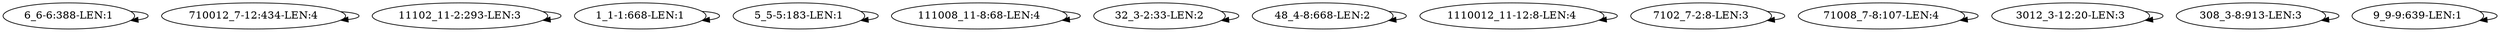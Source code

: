 digraph G {
    "6_6-6:388-LEN:1" -> "6_6-6:388-LEN:1";
    "710012_7-12:434-LEN:4" -> "710012_7-12:434-LEN:4";
    "11102_11-2:293-LEN:3" -> "11102_11-2:293-LEN:3";
    "1_1-1:668-LEN:1" -> "1_1-1:668-LEN:1";
    "5_5-5:183-LEN:1" -> "5_5-5:183-LEN:1";
    "111008_11-8:68-LEN:4" -> "111008_11-8:68-LEN:4";
    "32_3-2:33-LEN:2" -> "32_3-2:33-LEN:2";
    "48_4-8:668-LEN:2" -> "48_4-8:668-LEN:2";
    "1110012_11-12:8-LEN:4" -> "1110012_11-12:8-LEN:4";
    "7102_7-2:8-LEN:3" -> "7102_7-2:8-LEN:3";
    "71008_7-8:107-LEN:4" -> "71008_7-8:107-LEN:4";
    "3012_3-12:20-LEN:3" -> "3012_3-12:20-LEN:3";
    "308_3-8:913-LEN:3" -> "308_3-8:913-LEN:3";
    "9_9-9:639-LEN:1" -> "9_9-9:639-LEN:1";
}
